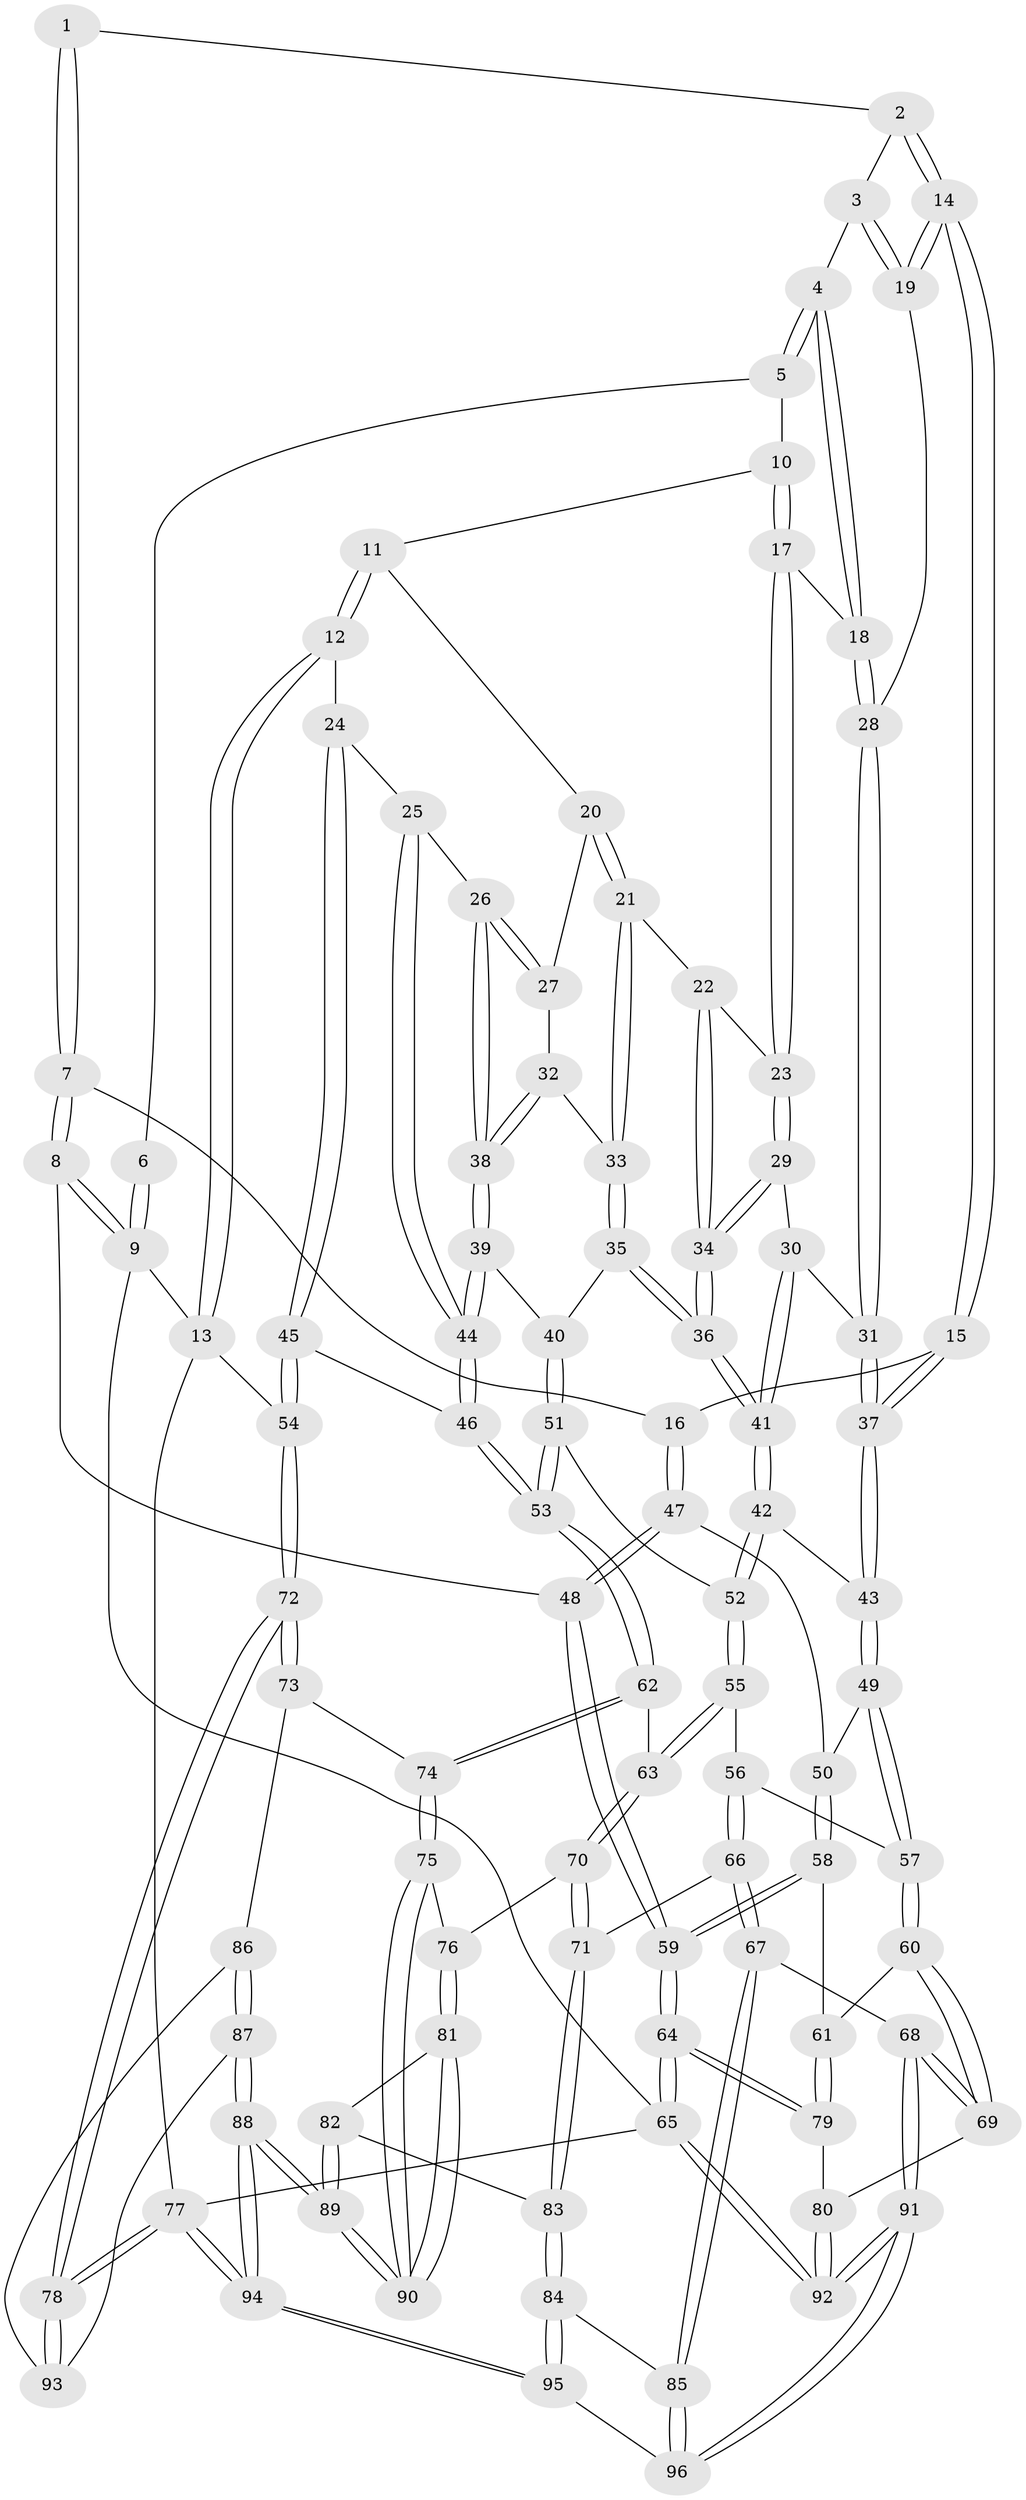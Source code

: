 // coarse degree distribution, {4: 0.24561403508771928, 2: 0.05263157894736842, 7: 0.03508771929824561, 3: 0.14035087719298245, 5: 0.40350877192982454, 6: 0.10526315789473684, 9: 0.017543859649122806}
// Generated by graph-tools (version 1.1) at 2025/06/03/04/25 22:06:05]
// undirected, 96 vertices, 237 edges
graph export_dot {
graph [start="1"]
  node [color=gray90,style=filled];
  1 [pos="+0.1436253233358005+0"];
  2 [pos="+0.15411648558670762+0"];
  3 [pos="+0.27691766961066205+0.09412172301138129"];
  4 [pos="+0.3619047454651342+0.09053932571669608"];
  5 [pos="+0.4283748438998648+0"];
  6 [pos="+0.1372279910577069+0"];
  7 [pos="+0.05057399069440748+0.10649474709386816"];
  8 [pos="+0+0.07725169177155007"];
  9 [pos="+0+0"];
  10 [pos="+0.5574368340157825+0"];
  11 [pos="+0.7032951476092455+0"];
  12 [pos="+1+0"];
  13 [pos="+1+0"];
  14 [pos="+0.17619055768564867+0.16698473182963264"];
  15 [pos="+0.15409700372830923+0.20543544437456446"];
  16 [pos="+0.13089188109163713+0.22213733485021486"];
  17 [pos="+0.4648400362474863+0.13755037615774496"];
  18 [pos="+0.36535365113673934+0.10533056429951682"];
  19 [pos="+0.18144242798533092+0.16507395738126182"];
  20 [pos="+0.6848637020647578+0"];
  21 [pos="+0.566013350963153+0.14143784170110849"];
  22 [pos="+0.5322131952501202+0.16194145505321683"];
  23 [pos="+0.48637748939249587+0.16058264247407392"];
  24 [pos="+0.9731389043680109+0.12337900566637176"];
  25 [pos="+0.968808842684456+0.12715580238935445"];
  26 [pos="+0.7758748172566275+0.22190769542609368"];
  27 [pos="+0.6974399813994929+0.14850535802702905"];
  28 [pos="+0.35322265068801406+0.16524249496913543"];
  29 [pos="+0.4464518541710842+0.21049554093416117"];
  30 [pos="+0.3668460421440813+0.22670425434135674"];
  31 [pos="+0.3646428011204401+0.22664166804494176"];
  32 [pos="+0.6689438473320809+0.21677350560528452"];
  33 [pos="+0.6153813941192339+0.22069020168266448"];
  34 [pos="+0.5237614028392161+0.28869147370951875"];
  35 [pos="+0.5765154667607126+0.29131111559694256"];
  36 [pos="+0.5283772494242568+0.30291690270935157"];
  37 [pos="+0.3365869296704166+0.27000813209854896"];
  38 [pos="+0.7252572330513292+0.2989196153314884"];
  39 [pos="+0.7249845412536006+0.31075682392905235"];
  40 [pos="+0.6468901529620148+0.3239361077765414"];
  41 [pos="+0.5147151857979877+0.32239042712515187"];
  42 [pos="+0.4974418852606115+0.364340780669649"];
  43 [pos="+0.33742979051599964+0.3315360769132255"];
  44 [pos="+0.7901486551605811+0.39267516565651717"];
  45 [pos="+0.9321684572859857+0.4569647845086473"];
  46 [pos="+0.8125151428217131+0.49018133124165"];
  47 [pos="+0.08739321418652835+0.28971656537482926"];
  48 [pos="+0+0.3259920456260581"];
  49 [pos="+0.28490006539504426+0.40649859516923387"];
  50 [pos="+0.1493932544503078+0.3690287954736036"];
  51 [pos="+0.6143524441855739+0.42110489454513217"];
  52 [pos="+0.5115167215599811+0.42558403316159793"];
  53 [pos="+0.7893325149711679+0.5254750254420026"];
  54 [pos="+1+0.48481477663728273"];
  55 [pos="+0.48723406122432966+0.48757795084223177"];
  56 [pos="+0.42647598971320916+0.5232974590409983"];
  57 [pos="+0.3203298427225709+0.5023682349122363"];
  58 [pos="+0.11644056366611837+0.4854574797527916"];
  59 [pos="+0+0.5449603702502169"];
  60 [pos="+0.2049335367327874+0.640549958291022"];
  61 [pos="+0.19350404356395+0.6345904739008955"];
  62 [pos="+0.7876753186092295+0.5314812850280157"];
  63 [pos="+0.5961000940825257+0.5661461222037139"];
  64 [pos="+0+0.6259709825731403"];
  65 [pos="+0+1"];
  66 [pos="+0.46164578032569725+0.7451893295065027"];
  67 [pos="+0.3868278442455583+0.799199305917218"];
  68 [pos="+0.2840385047464775+0.7761039842488784"];
  69 [pos="+0.239409758264573+0.7457884809186469"];
  70 [pos="+0.532926731921579+0.7363732663140576"];
  71 [pos="+0.5169533089521866+0.740176054554112"];
  72 [pos="+1+0.6951918365256293"];
  73 [pos="+0.8430369129048153+0.7278479374028366"];
  74 [pos="+0.8187618193327999+0.7143688181826021"];
  75 [pos="+0.7311872643286156+0.7648567621576272"];
  76 [pos="+0.6225990131644071+0.7564428729078948"];
  77 [pos="+1+1"];
  78 [pos="+1+1"];
  79 [pos="+0+0.6309377416703408"];
  80 [pos="+0.11291752997802203+0.8165071803237434"];
  81 [pos="+0.5908593001302628+0.9036294012314148"];
  82 [pos="+0.5815607825985876+0.9115306837964223"];
  83 [pos="+0.5778611555324189+0.9115141260684092"];
  84 [pos="+0.49540802937432116+0.9498570715152583"];
  85 [pos="+0.3998245161023277+0.8478011698163894"];
  86 [pos="+0.8610736710221073+0.7867139867814356"];
  87 [pos="+0.7835407452631848+1"];
  88 [pos="+0.7308325689565591+1"];
  89 [pos="+0.7137974586575647+1"];
  90 [pos="+0.7065376675178059+0.8702674499489232"];
  91 [pos="+0.09558188310894648+1"];
  92 [pos="+0+1"];
  93 [pos="+0.9333795764922233+0.9076585951889423"];
  94 [pos="+0.7234679107903468+1"];
  95 [pos="+0.5486910933520941+1"];
  96 [pos="+0.25817933763736683+1"];
  1 -- 2;
  1 -- 7;
  1 -- 7;
  2 -- 3;
  2 -- 14;
  2 -- 14;
  3 -- 4;
  3 -- 19;
  3 -- 19;
  4 -- 5;
  4 -- 5;
  4 -- 18;
  4 -- 18;
  5 -- 6;
  5 -- 10;
  6 -- 9;
  6 -- 9;
  7 -- 8;
  7 -- 8;
  7 -- 16;
  8 -- 9;
  8 -- 9;
  8 -- 48;
  9 -- 13;
  9 -- 65;
  10 -- 11;
  10 -- 17;
  10 -- 17;
  11 -- 12;
  11 -- 12;
  11 -- 20;
  12 -- 13;
  12 -- 13;
  12 -- 24;
  13 -- 54;
  13 -- 77;
  14 -- 15;
  14 -- 15;
  14 -- 19;
  14 -- 19;
  15 -- 16;
  15 -- 37;
  15 -- 37;
  16 -- 47;
  16 -- 47;
  17 -- 18;
  17 -- 23;
  17 -- 23;
  18 -- 28;
  18 -- 28;
  19 -- 28;
  20 -- 21;
  20 -- 21;
  20 -- 27;
  21 -- 22;
  21 -- 33;
  21 -- 33;
  22 -- 23;
  22 -- 34;
  22 -- 34;
  23 -- 29;
  23 -- 29;
  24 -- 25;
  24 -- 45;
  24 -- 45;
  25 -- 26;
  25 -- 44;
  25 -- 44;
  26 -- 27;
  26 -- 27;
  26 -- 38;
  26 -- 38;
  27 -- 32;
  28 -- 31;
  28 -- 31;
  29 -- 30;
  29 -- 34;
  29 -- 34;
  30 -- 31;
  30 -- 41;
  30 -- 41;
  31 -- 37;
  31 -- 37;
  32 -- 33;
  32 -- 38;
  32 -- 38;
  33 -- 35;
  33 -- 35;
  34 -- 36;
  34 -- 36;
  35 -- 36;
  35 -- 36;
  35 -- 40;
  36 -- 41;
  36 -- 41;
  37 -- 43;
  37 -- 43;
  38 -- 39;
  38 -- 39;
  39 -- 40;
  39 -- 44;
  39 -- 44;
  40 -- 51;
  40 -- 51;
  41 -- 42;
  41 -- 42;
  42 -- 43;
  42 -- 52;
  42 -- 52;
  43 -- 49;
  43 -- 49;
  44 -- 46;
  44 -- 46;
  45 -- 46;
  45 -- 54;
  45 -- 54;
  46 -- 53;
  46 -- 53;
  47 -- 48;
  47 -- 48;
  47 -- 50;
  48 -- 59;
  48 -- 59;
  49 -- 50;
  49 -- 57;
  49 -- 57;
  50 -- 58;
  50 -- 58;
  51 -- 52;
  51 -- 53;
  51 -- 53;
  52 -- 55;
  52 -- 55;
  53 -- 62;
  53 -- 62;
  54 -- 72;
  54 -- 72;
  55 -- 56;
  55 -- 63;
  55 -- 63;
  56 -- 57;
  56 -- 66;
  56 -- 66;
  57 -- 60;
  57 -- 60;
  58 -- 59;
  58 -- 59;
  58 -- 61;
  59 -- 64;
  59 -- 64;
  60 -- 61;
  60 -- 69;
  60 -- 69;
  61 -- 79;
  61 -- 79;
  62 -- 63;
  62 -- 74;
  62 -- 74;
  63 -- 70;
  63 -- 70;
  64 -- 65;
  64 -- 65;
  64 -- 79;
  64 -- 79;
  65 -- 92;
  65 -- 92;
  65 -- 77;
  66 -- 67;
  66 -- 67;
  66 -- 71;
  67 -- 68;
  67 -- 85;
  67 -- 85;
  68 -- 69;
  68 -- 69;
  68 -- 91;
  68 -- 91;
  69 -- 80;
  70 -- 71;
  70 -- 71;
  70 -- 76;
  71 -- 83;
  71 -- 83;
  72 -- 73;
  72 -- 73;
  72 -- 78;
  72 -- 78;
  73 -- 74;
  73 -- 86;
  74 -- 75;
  74 -- 75;
  75 -- 76;
  75 -- 90;
  75 -- 90;
  76 -- 81;
  76 -- 81;
  77 -- 78;
  77 -- 78;
  77 -- 94;
  77 -- 94;
  78 -- 93;
  78 -- 93;
  79 -- 80;
  80 -- 92;
  80 -- 92;
  81 -- 82;
  81 -- 90;
  81 -- 90;
  82 -- 83;
  82 -- 89;
  82 -- 89;
  83 -- 84;
  83 -- 84;
  84 -- 85;
  84 -- 95;
  84 -- 95;
  85 -- 96;
  85 -- 96;
  86 -- 87;
  86 -- 87;
  86 -- 93;
  87 -- 88;
  87 -- 88;
  87 -- 93;
  88 -- 89;
  88 -- 89;
  88 -- 94;
  88 -- 94;
  89 -- 90;
  89 -- 90;
  91 -- 92;
  91 -- 92;
  91 -- 96;
  91 -- 96;
  94 -- 95;
  94 -- 95;
  95 -- 96;
}
